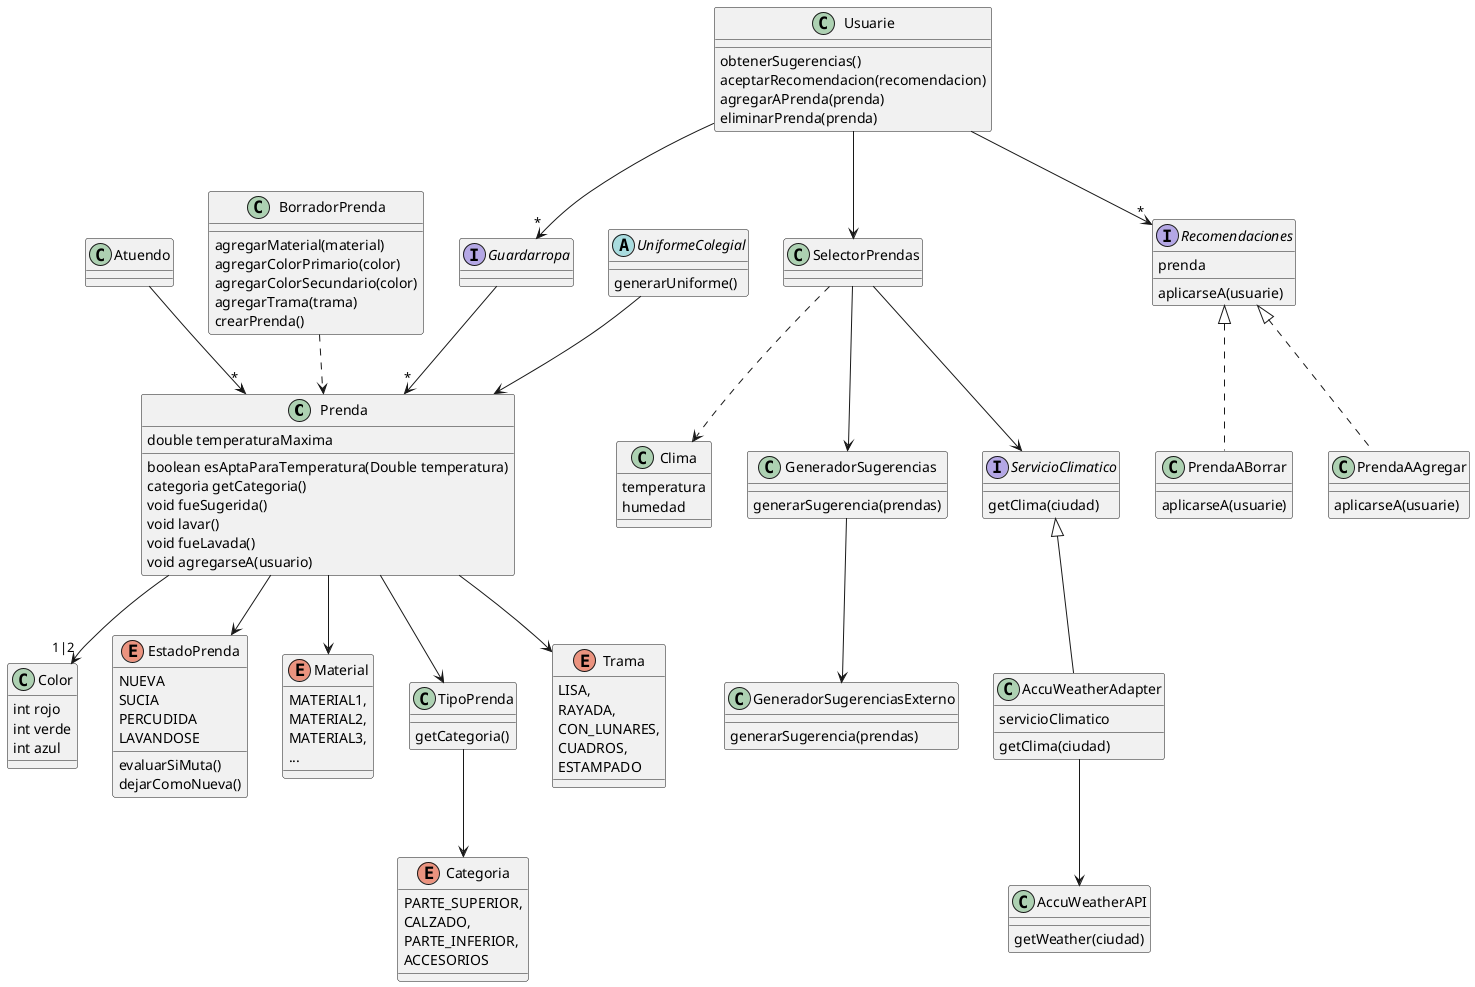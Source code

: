 @startuml QMP
class Prenda{
  double temperaturaMaxima

  boolean esAptaParaTemperatura(Double temperatura)
  categoria getCategoria()
  void fueSugerida()
  void lavar()
  void fueLavada()
  void agregarseA(usuario)
}
class AccuWeatherAdapter{
  servicioClimatico
  getClima(ciudad)
}
class AccuWeatherAPI{
  getWeather(ciudad)
}
class Atuendo
class BorradorPrenda{
  agregarMaterial(material)
  agregarColorPrimario(color)
  agregarColorSecundario(color)
  agregarTrama(trama)
  crearPrenda()
}
enum Categoria{
  PARTE_SUPERIOR,
  CALZADO,
  PARTE_INFERIOR,
  ACCESORIOS
}
class Clima{
  temperatura
  humedad
}
class Color{
  int rojo
  int verde
  int azul
}
enum EstadoPrenda{
  NUEVA
  SUCIA
  PERCUDIDA
  LAVANDOSE

  evaluarSiMuta()
  dejarComoNueva()
}
class GeneradorSugerencias{
  generarSugerencia(prendas)
  
}
class GeneradorSugerenciasExterno{
  generarSugerencia(prendas)
}
interface Guardarropa{

}

enum Material{
  MATERIAL1,
  MATERIAL2,
  MATERIAL3,
  ...
}
class SelectorPrendas
interface ServicioClimatico{
  getClima(ciudad)
}
class TipoPrenda{
  getCategoria()
}
enum Trama{
  LISA,
  RAYADA,
  CON_LUNARES,
  CUADROS,
  ESTAMPADO
}
abstract UniformeColegial{
  generarUniforme()
}

class Usuarie{
 
  obtenerSugerencias()
  aceptarRecomendacion(recomendacion)
  agregarAPrenda(prenda)
  eliminarPrenda(prenda)
  
}

interface Recomendaciones{
  prenda
  aplicarseA(usuarie)
}

class PrendaABorrar{
  aplicarseA(usuarie)
}

class PrendaAAgregar{
  aplicarseA(usuarie)
}

Prenda --> TipoPrenda
Prenda --> Material
Prenda --> Trama
Prenda -->"1|2" Color
Prenda --> EstadoPrenda
TipoPrenda --> Categoria
Atuendo -->"*" Prenda
BorradorPrenda ..> Prenda
AccuWeatherAdapter --> AccuWeatherAPI
ServicioClimatico <|-- AccuWeatherAdapter
Guardarropa -->"*" Prenda
Usuarie -->"*" Guardarropa
Usuarie --> SelectorPrendas
SelectorPrendas --> ServicioClimatico
SelectorPrendas --> GeneradorSugerencias
GeneradorSugerencias --> GeneradorSugerenciasExterno
SelectorPrendas ..> Clima
UniformeColegial --> Prenda
Usuarie -->"*" Recomendaciones
Recomendaciones <|.. PrendaAAgregar
Recomendaciones <|.. PrendaABorrar
@enduml
